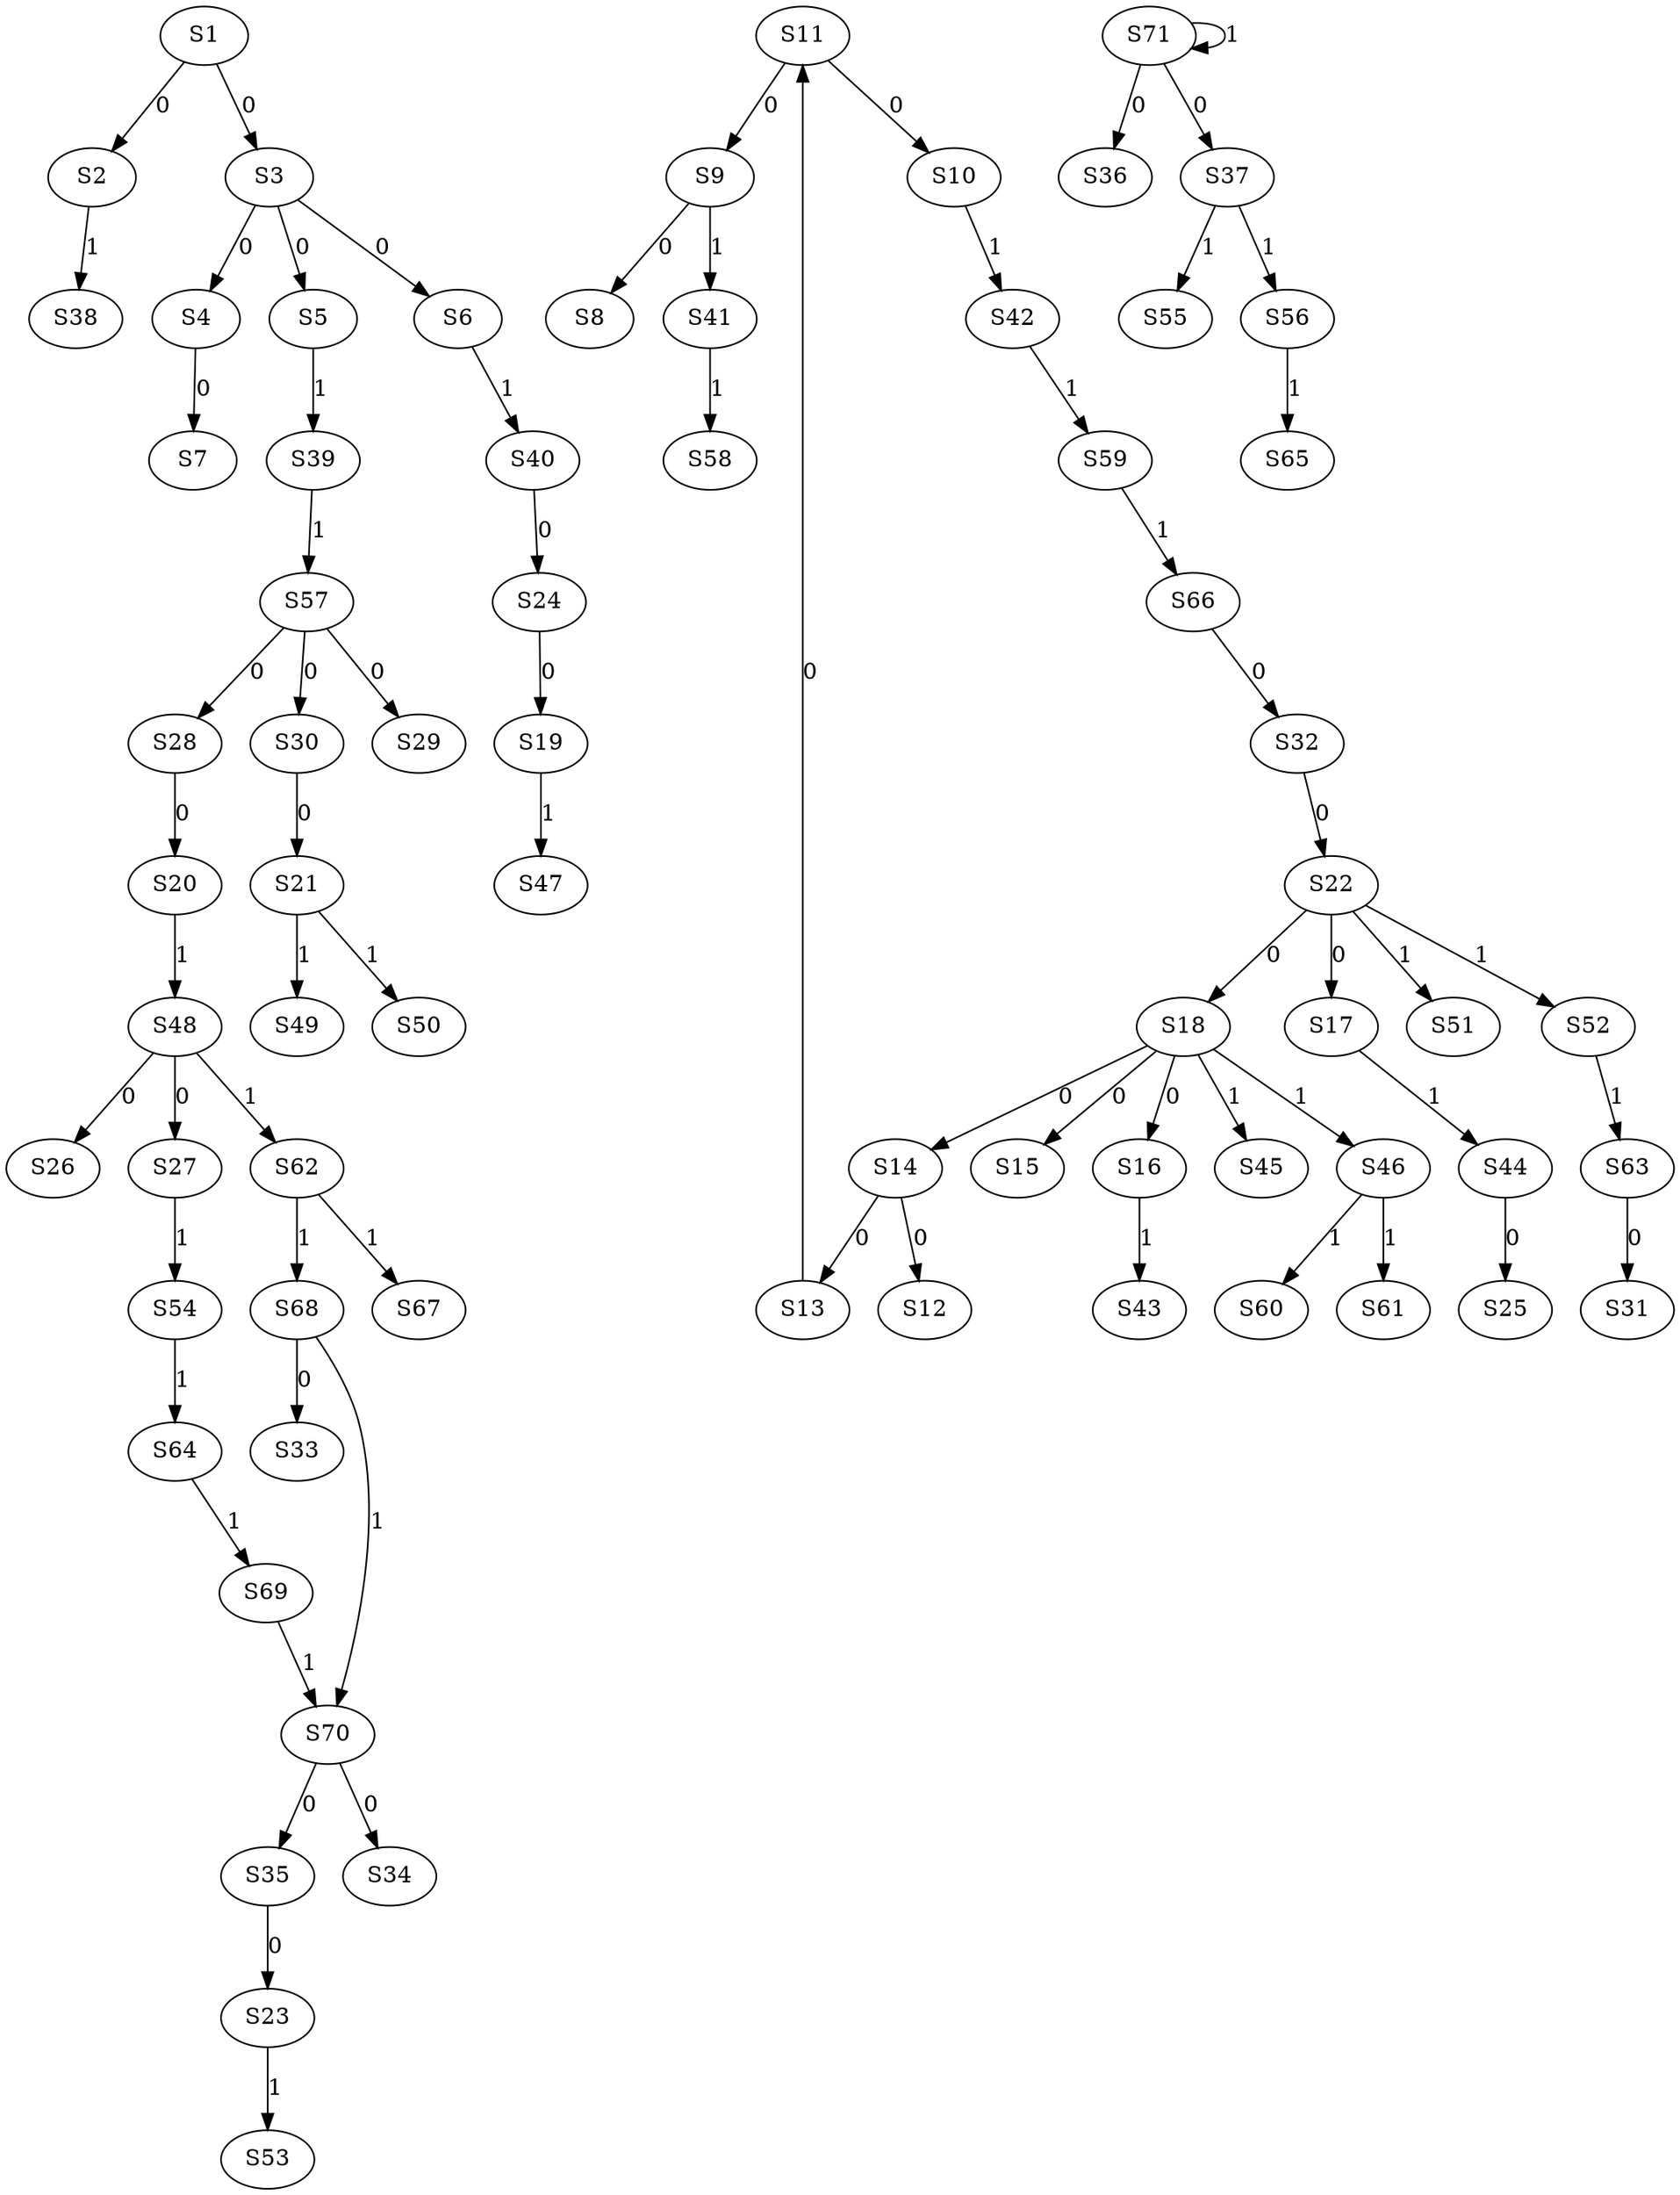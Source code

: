 strict digraph {
	S1 -> S2 [ label = 0 ];
	S1 -> S3 [ label = 0 ];
	S3 -> S4 [ label = 0 ];
	S3 -> S5 [ label = 0 ];
	S3 -> S6 [ label = 0 ];
	S4 -> S7 [ label = 0 ];
	S9 -> S8 [ label = 0 ];
	S11 -> S9 [ label = 0 ];
	S11 -> S10 [ label = 0 ];
	S13 -> S11 [ label = 0 ];
	S14 -> S12 [ label = 0 ];
	S14 -> S13 [ label = 0 ];
	S18 -> S14 [ label = 0 ];
	S18 -> S15 [ label = 0 ];
	S18 -> S16 [ label = 0 ];
	S22 -> S17 [ label = 0 ];
	S22 -> S18 [ label = 0 ];
	S24 -> S19 [ label = 0 ];
	S28 -> S20 [ label = 0 ];
	S30 -> S21 [ label = 0 ];
	S32 -> S22 [ label = 0 ];
	S35 -> S23 [ label = 0 ];
	S40 -> S24 [ label = 0 ];
	S44 -> S25 [ label = 0 ];
	S48 -> S26 [ label = 0 ];
	S48 -> S27 [ label = 0 ];
	S57 -> S28 [ label = 0 ];
	S57 -> S29 [ label = 0 ];
	S57 -> S30 [ label = 0 ];
	S63 -> S31 [ label = 0 ];
	S66 -> S32 [ label = 0 ];
	S68 -> S33 [ label = 0 ];
	S70 -> S34 [ label = 0 ];
	S70 -> S35 [ label = 0 ];
	S71 -> S36 [ label = 0 ];
	S71 -> S37 [ label = 0 ];
	S2 -> S38 [ label = 1 ];
	S5 -> S39 [ label = 1 ];
	S6 -> S40 [ label = 1 ];
	S9 -> S41 [ label = 1 ];
	S10 -> S42 [ label = 1 ];
	S16 -> S43 [ label = 1 ];
	S17 -> S44 [ label = 1 ];
	S18 -> S45 [ label = 1 ];
	S18 -> S46 [ label = 1 ];
	S19 -> S47 [ label = 1 ];
	S20 -> S48 [ label = 1 ];
	S21 -> S49 [ label = 1 ];
	S21 -> S50 [ label = 1 ];
	S22 -> S51 [ label = 1 ];
	S22 -> S52 [ label = 1 ];
	S23 -> S53 [ label = 1 ];
	S27 -> S54 [ label = 1 ];
	S37 -> S55 [ label = 1 ];
	S37 -> S56 [ label = 1 ];
	S39 -> S57 [ label = 1 ];
	S41 -> S58 [ label = 1 ];
	S42 -> S59 [ label = 1 ];
	S46 -> S60 [ label = 1 ];
	S46 -> S61 [ label = 1 ];
	S48 -> S62 [ label = 1 ];
	S52 -> S63 [ label = 1 ];
	S54 -> S64 [ label = 1 ];
	S56 -> S65 [ label = 1 ];
	S59 -> S66 [ label = 1 ];
	S62 -> S67 [ label = 1 ];
	S62 -> S68 [ label = 1 ];
	S64 -> S69 [ label = 1 ];
	S69 -> S70 [ label = 1 ];
	S71 -> S71 [ label = 1 ];
	S68 -> S70 [ label = 1 ];
}